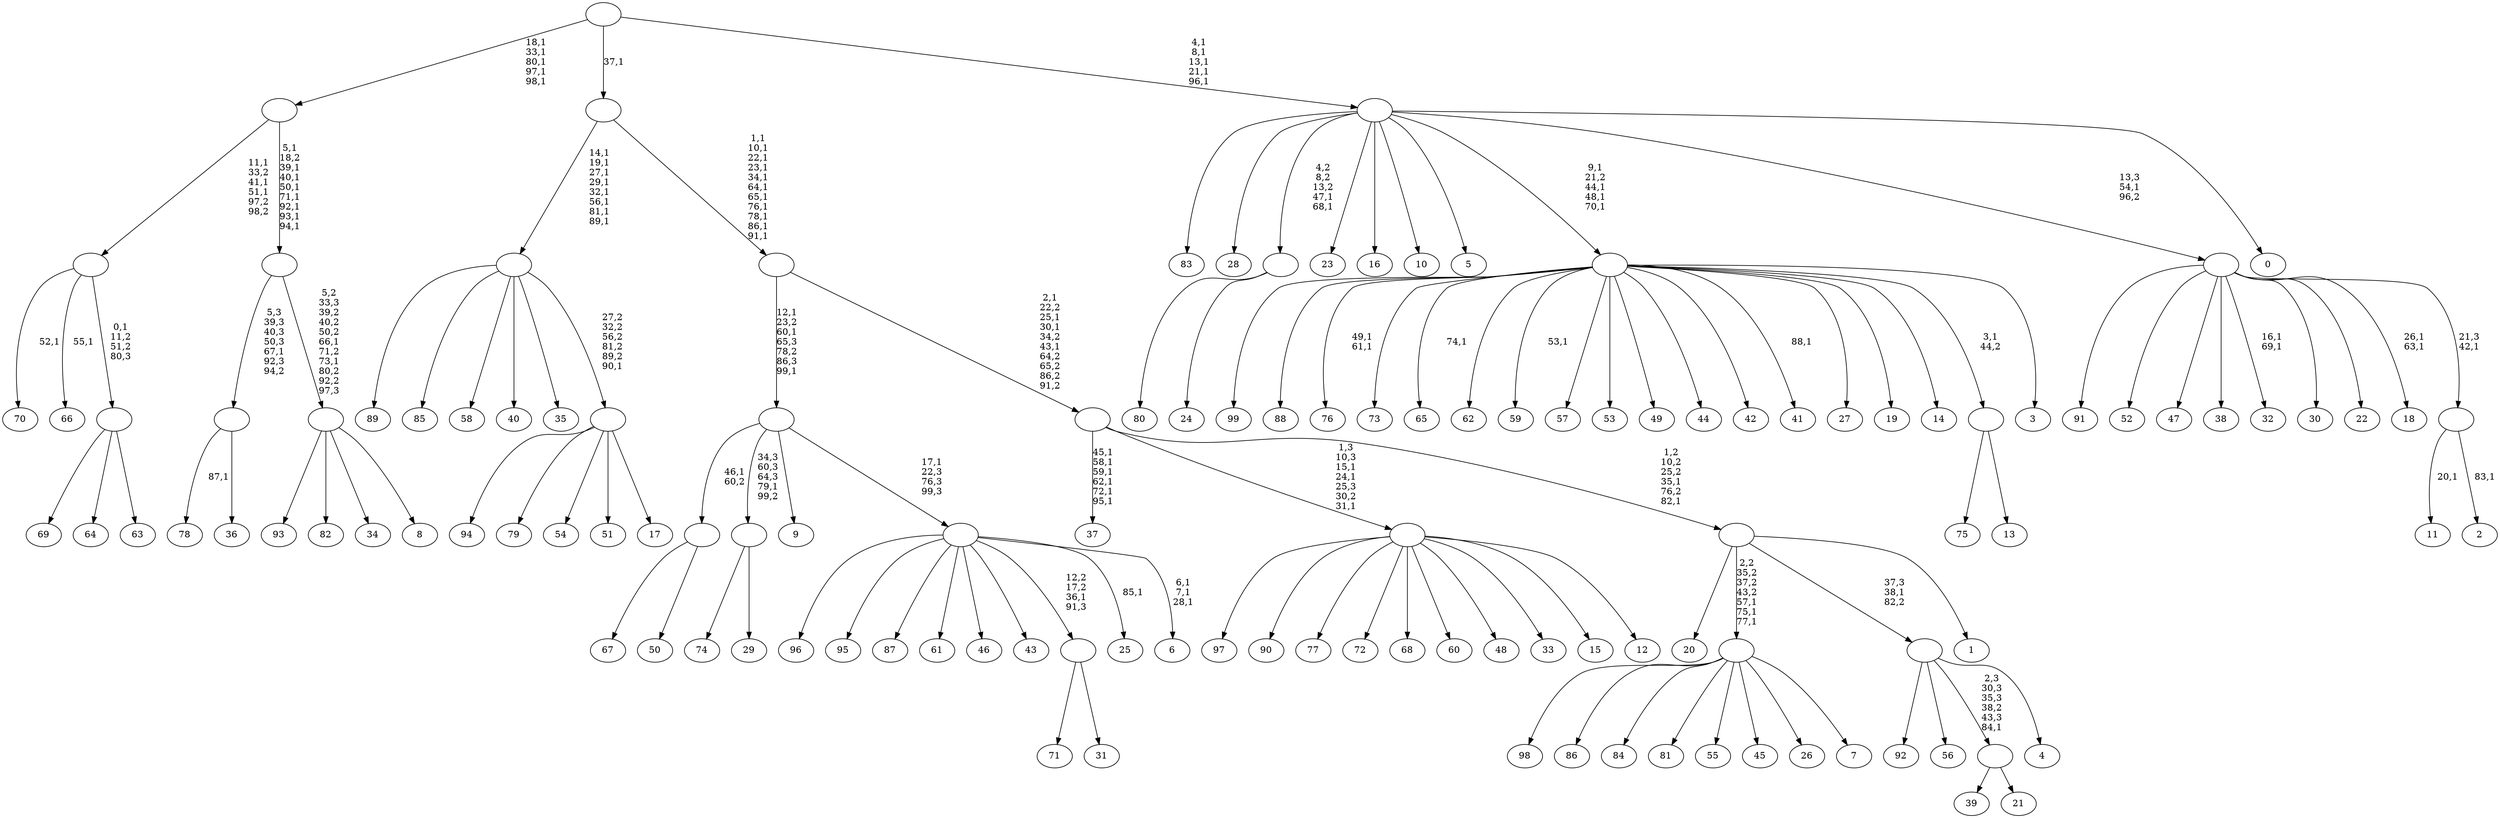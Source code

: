 digraph T {
	200 [label="99"]
	199 [label="98"]
	198 [label="97"]
	197 [label="96"]
	196 [label="95"]
	195 [label="94"]
	194 [label="93"]
	193 [label="92"]
	192 [label="91"]
	191 [label="90"]
	190 [label="89"]
	189 [label="88"]
	188 [label="87"]
	187 [label="86"]
	186 [label="85"]
	185 [label="84"]
	184 [label="83"]
	183 [label="82"]
	182 [label="81"]
	181 [label="80"]
	180 [label="79"]
	179 [label="78"]
	177 [label="77"]
	176 [label="76"]
	173 [label="75"]
	172 [label="74"]
	171 [label="73"]
	170 [label="72"]
	169 [label="71"]
	168 [label="70"]
	166 [label="69"]
	165 [label="68"]
	164 [label="67"]
	163 [label="66"]
	161 [label="65"]
	159 [label="64"]
	158 [label="63"]
	157 [label=""]
	156 [label=""]
	153 [label="62"]
	152 [label="61"]
	151 [label="60"]
	150 [label="59"]
	148 [label="58"]
	147 [label="57"]
	146 [label="56"]
	145 [label="55"]
	144 [label="54"]
	143 [label="53"]
	142 [label="52"]
	141 [label="51"]
	140 [label="50"]
	139 [label=""]
	138 [label="49"]
	137 [label="48"]
	136 [label="47"]
	135 [label="46"]
	134 [label="45"]
	133 [label="44"]
	132 [label="43"]
	131 [label="42"]
	130 [label="41"]
	128 [label="40"]
	127 [label="39"]
	126 [label="38"]
	125 [label="37"]
	118 [label="36"]
	117 [label=""]
	116 [label="35"]
	115 [label="34"]
	114 [label="33"]
	113 [label="32"]
	110 [label="31"]
	109 [label=""]
	108 [label="30"]
	107 [label="29"]
	106 [label=""]
	105 [label="28"]
	104 [label="27"]
	103 [label="26"]
	102 [label="25"]
	100 [label="24"]
	99 [label=""]
	97 [label="23"]
	96 [label="22"]
	95 [label="21"]
	94 [label=""]
	93 [label="20"]
	92 [label="19"]
	91 [label="18"]
	88 [label="17"]
	87 [label=""]
	86 [label=""]
	78 [label="16"]
	77 [label="15"]
	76 [label="14"]
	75 [label="13"]
	74 [label=""]
	73 [label="12"]
	72 [label=""]
	69 [label="11"]
	67 [label="10"]
	66 [label="9"]
	65 [label="8"]
	64 [label=""]
	62 [label=""]
	54 [label=""]
	49 [label="7"]
	48 [label=""]
	45 [label="6"]
	41 [label=""]
	40 [label=""]
	37 [label="5"]
	36 [label="4"]
	35 [label=""]
	34 [label="3"]
	33 [label=""]
	29 [label="2"]
	27 [label=""]
	26 [label=""]
	25 [label="1"]
	24 [label=""]
	22 [label=""]
	18 [label=""]
	7 [label=""]
	6 [label="0"]
	5 [label=""]
	0 [label=""]
	157 -> 166 [label=""]
	157 -> 159 [label=""]
	157 -> 158 [label=""]
	156 -> 163 [label="55,1"]
	156 -> 168 [label="52,1"]
	156 -> 157 [label="0,1\n11,2\n51,2\n80,3"]
	139 -> 164 [label=""]
	139 -> 140 [label=""]
	117 -> 179 [label="87,1"]
	117 -> 118 [label=""]
	109 -> 169 [label=""]
	109 -> 110 [label=""]
	106 -> 172 [label=""]
	106 -> 107 [label=""]
	99 -> 181 [label=""]
	99 -> 100 [label=""]
	94 -> 127 [label=""]
	94 -> 95 [label=""]
	87 -> 195 [label=""]
	87 -> 180 [label=""]
	87 -> 144 [label=""]
	87 -> 141 [label=""]
	87 -> 88 [label=""]
	86 -> 190 [label=""]
	86 -> 186 [label=""]
	86 -> 148 [label=""]
	86 -> 128 [label=""]
	86 -> 116 [label=""]
	86 -> 87 [label="27,2\n32,2\n56,2\n81,2\n89,2\n90,1"]
	74 -> 173 [label=""]
	74 -> 75 [label=""]
	72 -> 198 [label=""]
	72 -> 191 [label=""]
	72 -> 177 [label=""]
	72 -> 170 [label=""]
	72 -> 165 [label=""]
	72 -> 151 [label=""]
	72 -> 137 [label=""]
	72 -> 114 [label=""]
	72 -> 77 [label=""]
	72 -> 73 [label=""]
	64 -> 194 [label=""]
	64 -> 183 [label=""]
	64 -> 115 [label=""]
	64 -> 65 [label=""]
	62 -> 64 [label="5,2\n33,3\n39,2\n40,2\n50,2\n66,1\n71,2\n73,1\n80,2\n92,2\n97,3"]
	62 -> 117 [label="5,3\n39,3\n40,3\n50,3\n67,1\n92,3\n94,2"]
	54 -> 62 [label="5,1\n18,2\n39,1\n40,1\n50,1\n71,1\n92,1\n93,1\n94,1"]
	54 -> 156 [label="11,1\n33,2\n41,1\n51,1\n97,2\n98,2"]
	48 -> 199 [label=""]
	48 -> 187 [label=""]
	48 -> 185 [label=""]
	48 -> 182 [label=""]
	48 -> 145 [label=""]
	48 -> 134 [label=""]
	48 -> 103 [label=""]
	48 -> 49 [label=""]
	41 -> 45 [label="6,1\n7,1\n28,1"]
	41 -> 102 [label="85,1"]
	41 -> 197 [label=""]
	41 -> 196 [label=""]
	41 -> 188 [label=""]
	41 -> 152 [label=""]
	41 -> 135 [label=""]
	41 -> 132 [label=""]
	41 -> 109 [label="12,2\n17,2\n36,1\n91,3"]
	40 -> 139 [label="46,1\n60,2"]
	40 -> 106 [label="34,3\n60,3\n64,3\n79,1\n99,2"]
	40 -> 66 [label=""]
	40 -> 41 [label="17,1\n22,3\n76,3\n99,3"]
	35 -> 193 [label=""]
	35 -> 146 [label=""]
	35 -> 94 [label="2,3\n30,3\n35,3\n38,2\n43,3\n84,1"]
	35 -> 36 [label=""]
	33 -> 130 [label="88,1"]
	33 -> 150 [label="53,1"]
	33 -> 161 [label="74,1"]
	33 -> 176 [label="49,1\n61,1"]
	33 -> 200 [label=""]
	33 -> 189 [label=""]
	33 -> 171 [label=""]
	33 -> 153 [label=""]
	33 -> 147 [label=""]
	33 -> 143 [label=""]
	33 -> 138 [label=""]
	33 -> 133 [label=""]
	33 -> 131 [label=""]
	33 -> 104 [label=""]
	33 -> 92 [label=""]
	33 -> 76 [label=""]
	33 -> 74 [label="3,1\n44,2"]
	33 -> 34 [label=""]
	27 -> 29 [label="83,1"]
	27 -> 69 [label="20,1"]
	26 -> 91 [label="26,1\n63,1"]
	26 -> 113 [label="16,1\n69,1"]
	26 -> 192 [label=""]
	26 -> 142 [label=""]
	26 -> 136 [label=""]
	26 -> 126 [label=""]
	26 -> 108 [label=""]
	26 -> 96 [label=""]
	26 -> 27 [label="21,3\n42,1"]
	24 -> 48 [label="2,2\n35,2\n37,2\n43,2\n57,1\n75,1\n77,1"]
	24 -> 93 [label=""]
	24 -> 35 [label="37,3\n38,1\n82,2"]
	24 -> 25 [label=""]
	22 -> 24 [label="1,2\n10,2\n25,2\n35,1\n76,2\n82,1"]
	22 -> 72 [label="1,3\n10,3\n15,1\n24,1\n25,3\n30,2\n31,1"]
	22 -> 125 [label="45,1\n58,1\n59,1\n62,1\n72,1\n95,1"]
	18 -> 22 [label="2,1\n22,2\n25,1\n30,1\n34,2\n43,1\n64,2\n65,2\n86,2\n91,2"]
	18 -> 40 [label="12,1\n23,2\n60,1\n65,3\n78,2\n86,3\n99,1"]
	7 -> 18 [label="1,1\n10,1\n22,1\n23,1\n34,1\n64,1\n65,1\n76,1\n78,1\n86,1\n91,1"]
	7 -> 86 [label="14,1\n19,1\n27,1\n29,1\n32,1\n56,1\n81,1\n89,1"]
	5 -> 33 [label="9,1\n21,2\n44,1\n48,1\n70,1"]
	5 -> 99 [label="4,2\n8,2\n13,2\n47,1\n68,1"]
	5 -> 184 [label=""]
	5 -> 105 [label=""]
	5 -> 97 [label=""]
	5 -> 78 [label=""]
	5 -> 67 [label=""]
	5 -> 37 [label=""]
	5 -> 26 [label="13,3\n54,1\n96,2"]
	5 -> 6 [label=""]
	0 -> 5 [label="4,1\n8,1\n13,1\n21,1\n96,1"]
	0 -> 54 [label="18,1\n33,1\n80,1\n97,1\n98,1"]
	0 -> 7 [label="37,1"]
}
